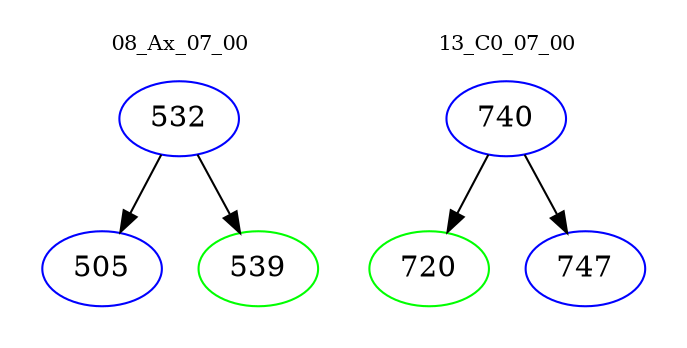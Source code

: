 digraph{
subgraph cluster_0 {
color = white
label = "08_Ax_07_00";
fontsize=10;
T0_532 [label="532", color="blue"]
T0_532 -> T0_505 [color="black"]
T0_505 [label="505", color="blue"]
T0_532 -> T0_539 [color="black"]
T0_539 [label="539", color="green"]
}
subgraph cluster_1 {
color = white
label = "13_C0_07_00";
fontsize=10;
T1_740 [label="740", color="blue"]
T1_740 -> T1_720 [color="black"]
T1_720 [label="720", color="green"]
T1_740 -> T1_747 [color="black"]
T1_747 [label="747", color="blue"]
}
}
